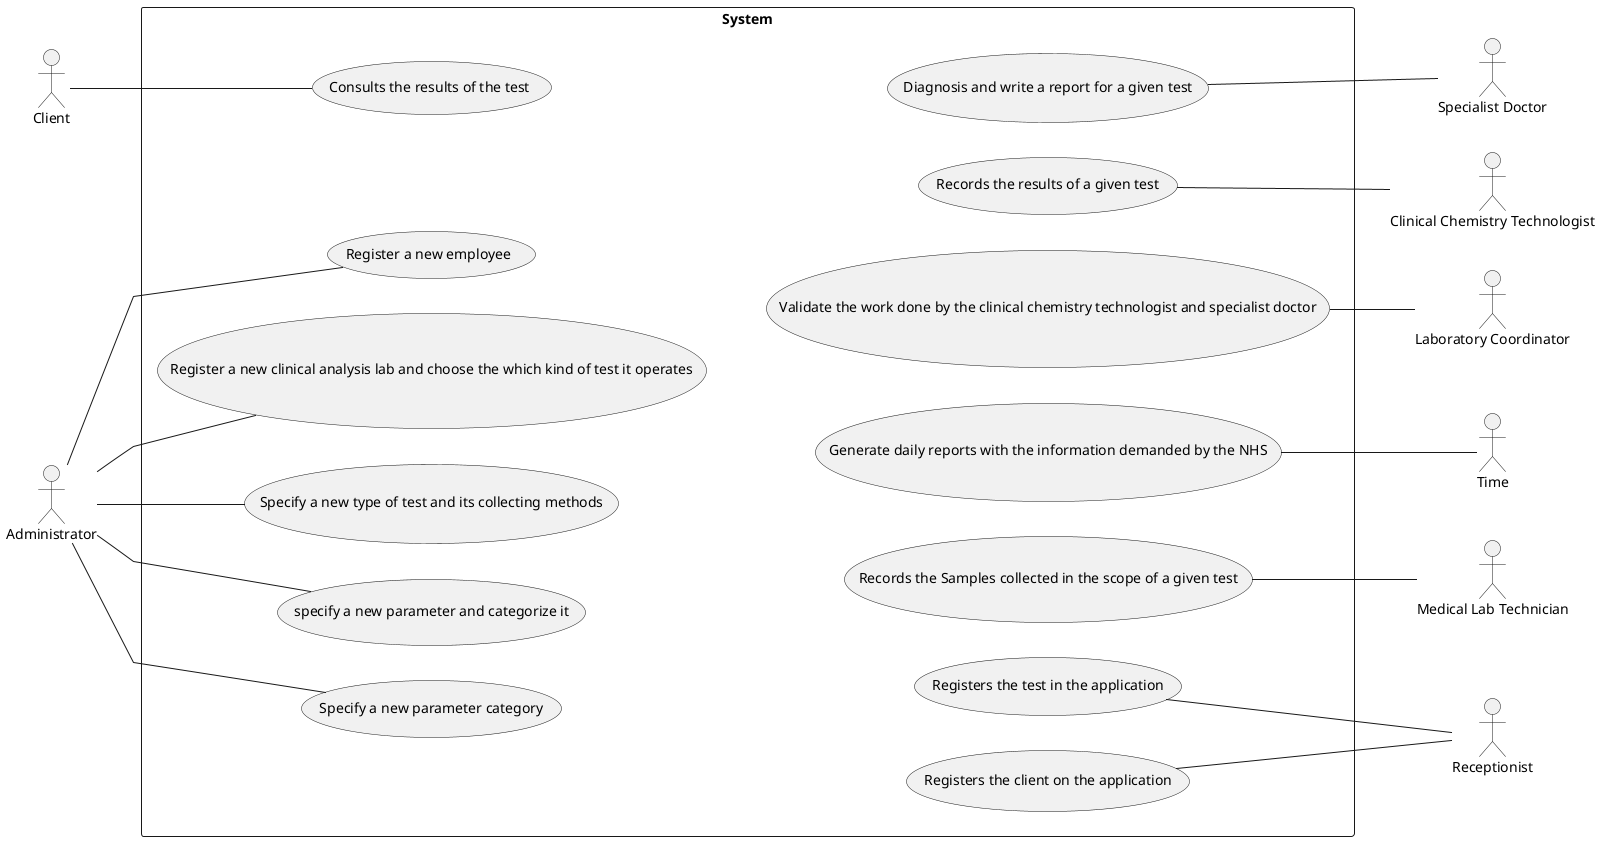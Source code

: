 @startuml
skinparam linetype polyline
left to right direction
actor "Client" as cl
actor "Receptionist" as recep
actor "Medical Lab Technician" as MLT
actor "Administrator" as admin
actor "Specialist Doctor" as SD
actor "Clinical Chemistry Technologist" as CCT
actor "Laboratory Coordinator" as LC
actor "Time" as com
rectangle "System" {
  usecase "Consults the results of the test" as UC1
  usecase "Register a new employee" as UC7
  usecase "Register a new clinical analysis lab and choose the which kind of test it operates" as UC8
  usecase "Specify a new type of test and its collecting methods" as UC9
  usecase "specify a new parameter and categorize it" as UC10
  usecase "Specify a new parameter category" as UC11
  together {
  usecase "Diagnosis and write a report for a given test" as UC14
  usecase "Records the results of a given test" as UC12
  usecase "Validate the work done by the clinical chemistry technologist and specialist doctor" as UC15
  usecase "Generate daily reports with the information demanded by the NHS" as UC13
  usecase "Records the Samples collected in the scope of a given test" as UC5
  usecase "Registers the test in the application" as UC4
  usecase "Registers the client on the application" as UC3
}

}

(UC1) -[hidden]- (UC14)

cl -- UC1
admin -- UC7
admin -- UC8
admin -- UC9
admin -- UC10
admin -- UC11
together {
UC12 -- CCT
UC15 -- LC
UC13 -- com
UC14 -- SD
UC5 -- MLT
UC4 -- recep
UC3 -- recep

}

@enduml